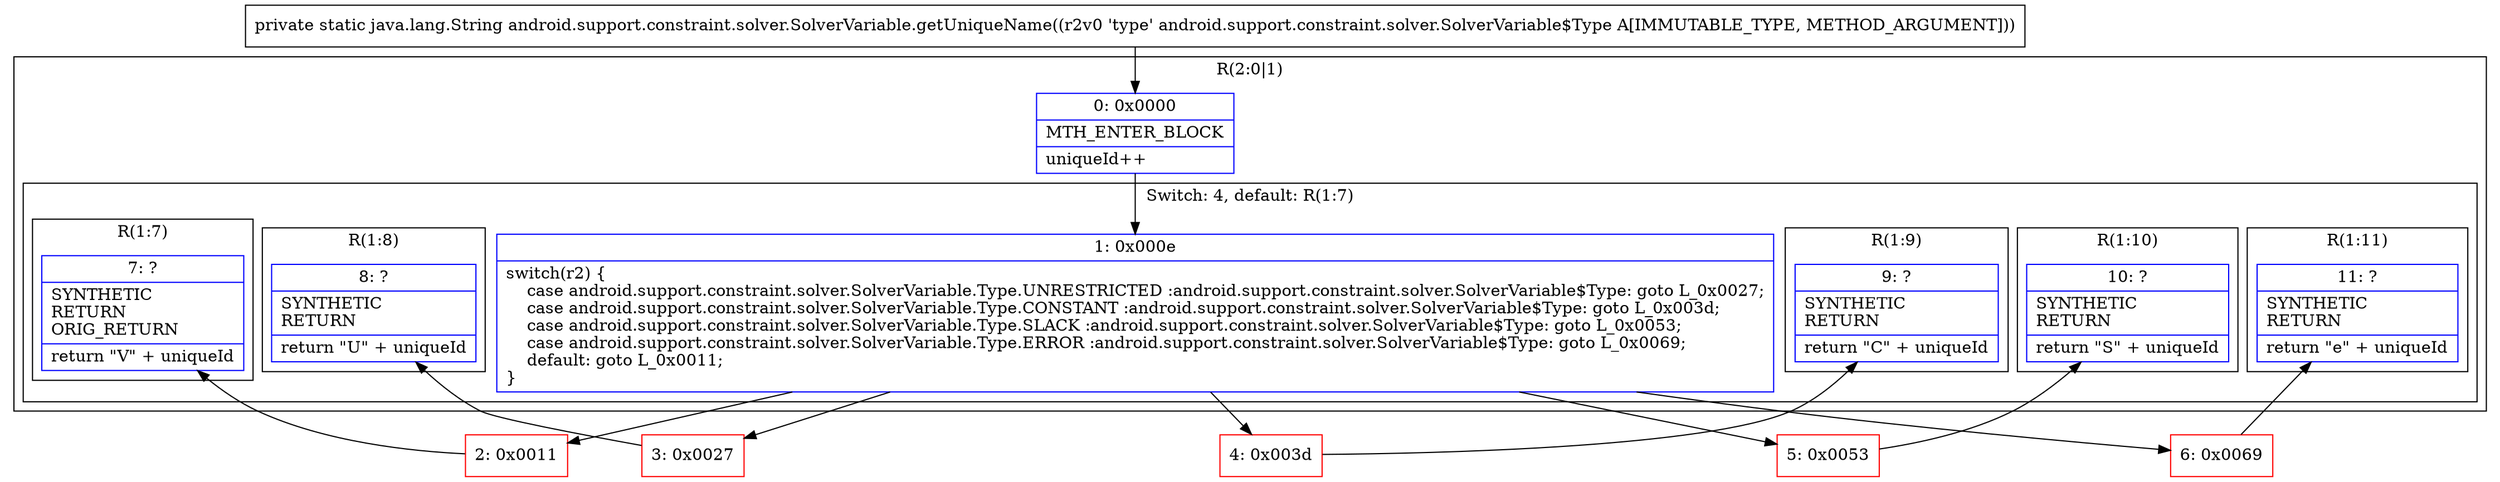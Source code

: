 digraph "CFG forandroid.support.constraint.solver.SolverVariable.getUniqueName(Landroid\/support\/constraint\/solver\/SolverVariable$Type;)Ljava\/lang\/String;" {
subgraph cluster_Region_495123021 {
label = "R(2:0|1)";
node [shape=record,color=blue];
Node_0 [shape=record,label="{0\:\ 0x0000|MTH_ENTER_BLOCK\l|uniqueId++\l}"];
subgraph cluster_SwitchRegion_2098779610 {
label = "Switch: 4, default: R(1:7)";
node [shape=record,color=blue];
Node_1 [shape=record,label="{1\:\ 0x000e|switch(r2) \{\l    case android.support.constraint.solver.SolverVariable.Type.UNRESTRICTED :android.support.constraint.solver.SolverVariable$Type: goto L_0x0027;\l    case android.support.constraint.solver.SolverVariable.Type.CONSTANT :android.support.constraint.solver.SolverVariable$Type: goto L_0x003d;\l    case android.support.constraint.solver.SolverVariable.Type.SLACK :android.support.constraint.solver.SolverVariable$Type: goto L_0x0053;\l    case android.support.constraint.solver.SolverVariable.Type.ERROR :android.support.constraint.solver.SolverVariable$Type: goto L_0x0069;\l    default: goto L_0x0011;\l\}\l}"];
subgraph cluster_Region_1658026973 {
label = "R(1:8)";
node [shape=record,color=blue];
Node_8 [shape=record,label="{8\:\ ?|SYNTHETIC\lRETURN\l|return \"U\" + uniqueId\l}"];
}
subgraph cluster_Region_1538991007 {
label = "R(1:9)";
node [shape=record,color=blue];
Node_9 [shape=record,label="{9\:\ ?|SYNTHETIC\lRETURN\l|return \"C\" + uniqueId\l}"];
}
subgraph cluster_Region_1373760055 {
label = "R(1:10)";
node [shape=record,color=blue];
Node_10 [shape=record,label="{10\:\ ?|SYNTHETIC\lRETURN\l|return \"S\" + uniqueId\l}"];
}
subgraph cluster_Region_1785484244 {
label = "R(1:11)";
node [shape=record,color=blue];
Node_11 [shape=record,label="{11\:\ ?|SYNTHETIC\lRETURN\l|return \"e\" + uniqueId\l}"];
}
subgraph cluster_Region_328777943 {
label = "R(1:7)";
node [shape=record,color=blue];
Node_7 [shape=record,label="{7\:\ ?|SYNTHETIC\lRETURN\lORIG_RETURN\l|return \"V\" + uniqueId\l}"];
}
}
}
Node_2 [shape=record,color=red,label="{2\:\ 0x0011}"];
Node_3 [shape=record,color=red,label="{3\:\ 0x0027}"];
Node_4 [shape=record,color=red,label="{4\:\ 0x003d}"];
Node_5 [shape=record,color=red,label="{5\:\ 0x0053}"];
Node_6 [shape=record,color=red,label="{6\:\ 0x0069}"];
MethodNode[shape=record,label="{private static java.lang.String android.support.constraint.solver.SolverVariable.getUniqueName((r2v0 'type' android.support.constraint.solver.SolverVariable$Type A[IMMUTABLE_TYPE, METHOD_ARGUMENT])) }"];
MethodNode -> Node_0;
Node_0 -> Node_1;
Node_1 -> Node_2;
Node_1 -> Node_3;
Node_1 -> Node_4;
Node_1 -> Node_5;
Node_1 -> Node_6;
Node_2 -> Node_7;
Node_3 -> Node_8;
Node_4 -> Node_9;
Node_5 -> Node_10;
Node_6 -> Node_11;
}

